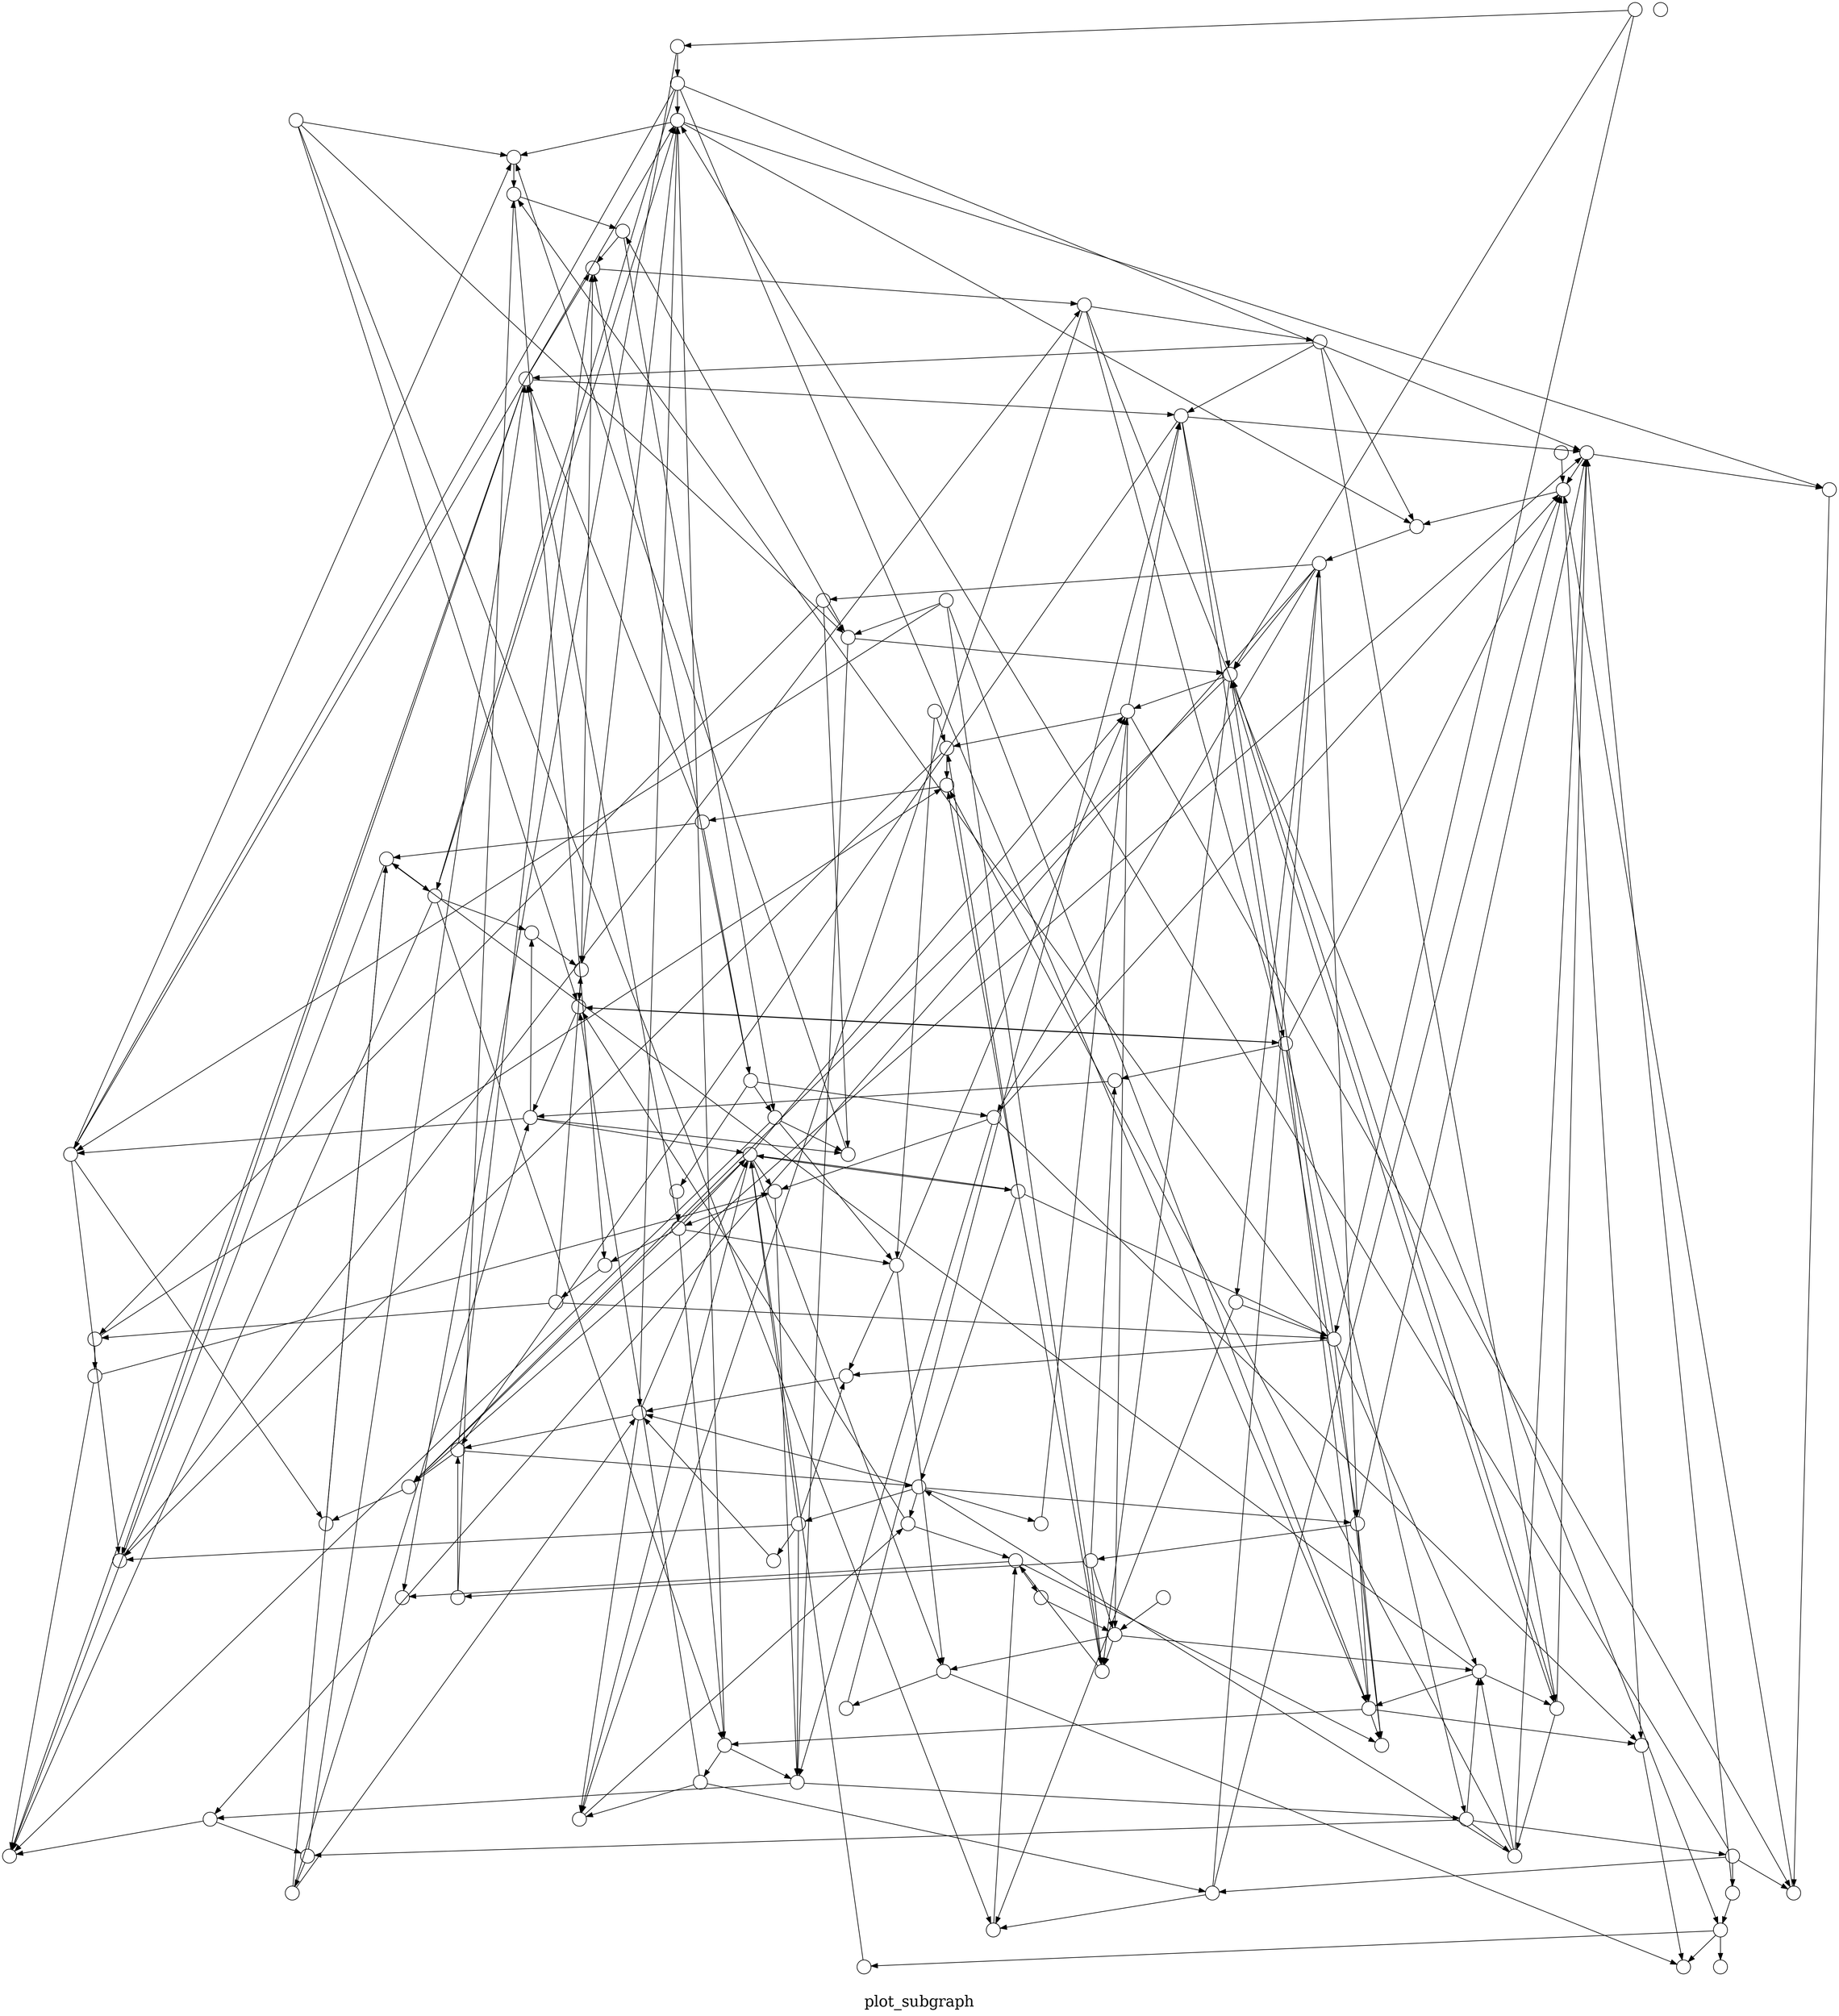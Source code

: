 /*****
plot_subgraph
*****/

digraph G {
  graph [splines=false overlap=false]
  node  [shape=ellipse, width=0.3, height=0.3, label=""]
  1 ;
  2 ;
  3 ;
  4 ;
  5 ;
  6 ;
  7 ;
  8 ;
  9 ;
  10 ;
  11 ;
  12 ;
  13 ;
  14 ;
  15 ;
  16 ;
  17 ;
  18 ;
  19 ;
  20 ;
  21 ;
  22 ;
  23 ;
  24 ;
  25 ;
  26 ;
  27 ;
  28 ;
  29 ;
  30 ;
  31 ;
  32 ;
  33 ;
  34 ;
  35 ;
  36 ;
  37 ;
  38 ;
  39 ;
  40 ;
  41 ;
  42 ;
  43 ;
  44 ;
  45 ;
  46 ;
  47 ;
  48 ;
  49 ;
  50 ;
  51 ;
  52 ;
  53 ;
  54 ;
  55 ;
  56 ;
  57 ;
  58 ;
  59 ;
  60 ;
  61 ;
  62 ;
  63 ;
  64 ;
  65 ;
  66 ;
  67 ;
  68 ;
  69 ;
  70 ;
  71 ;
  72 ;
  73 ;
  74 ;
  75 ;
  76 ;
  77 ;
  78 ;
  79 ;
  80 ;
  81 ;
  82 ;
  83 ;
  84 ;
  85 ;
  86 ;
  87 ;
  88 ;
  89 ;
  90 ;
  91 ;
  92 ;
  93 ;
  94 ;
  95 ;
  96 ;
  97 ;
  98 ;
  99 ;
  100 ;
  1 -> 39;
  1 -> 53;
  1 -> 56;
  1 -> 68;
  1 -> 79;
  2 -> 4;
  2 -> 77;
  3 -> 21;
  3 -> 26;
  3 -> 30;
  3 -> 32;
  3 -> 72;
  4 -> 32;
  4 -> 47;
  4 -> 93;
  5 -> 24;
  5 -> 30;
  5 -> 44;
  5 -> 52;
  6 -> 37;
  6 -> 46;
  6 -> 73;
  6 -> 85;
  7 -> 23;
  7 -> 35;
  7 -> 40;
  7 -> 65;
  7 -> 72;
  7 -> 96;
  8 -> 36;
  8 -> 46;
  8 -> 59;
  8 -> 95;
  9 -> 27;
  9 -> 28;
  9 -> 67;
  9 -> 89;
  10 -> 3;
  10 -> 71;
  10 -> 72;
  11 -> 1;
  11 -> 70;
  11 -> 99;
  12 -> 28;
  12 -> 38;
  12 -> 41;
  12 -> 95;
13;
  14 -> 1;
  14 -> 44;
  14 -> 63;
  14 -> 67;
  14 -> 89;
  15 -> 86;
  16 -> 46;
  18 -> 42;
  19 -> 95;
  20 -> 27;
  20 -> 39;
  20 -> 55;
  20 -> 77;
  21 -> 56;
  22 -> 16;
  22 -> 17;
  23 -> 27;
  23 -> 43;
  23 -> 54;
  24 -> 97;
  25 -> 45;
  25 -> 51;
  25 -> 80;
  25 -> 82;
  26 -> 29;
  26 -> 98;
  27 -> 29;
  27 -> 70;
  27 -> 72;
  28 -> 4;
  28 -> 24;
  29 -> 37;
  29 -> 88;
  30 -> 64;
  30 -> 86;
  30 -> 89;
  31 -> 3;
  31 -> 43;
  31 -> 68;
  33 -> 8;
  33 -> 21;
  33 -> 22;
  34 -> 7;
  34 -> 42;
  34 -> 55;
  35 -> 3;
  35 -> 55;
  36 -> 24;
  36 -> 85;
  37 -> 25;
  37 -> 68;
  38 -> 26;
  38 -> 48;
  39 -> 26;
  40 -> 73;
  40 -> 94;
  41 -> 83;
  42 -> 66;
  42 -> 79;
  43 -> 24;
  43 -> 78;
  44 -> 42;
  44 -> 53;
  45 -> 6;
  45 -> 46;
  45 -> 64;
  45 -> 79;
  46 -> 44;
  46 -> 48;
  46 -> 65;
  46 -> 72;
  47 -> 95;
  48 -> 37;
  48 -> 52;
  48 -> 62;
  49 -> 8;
  50 -> 69;
  51 -> 2;
  52 -> 2;
  52 -> 49;
  52 -> 56;
  52 -> 65;
  52 -> 92;
  53 -> 59;
  54 -> 39;
  55 -> 4;
  56 -> 48;
  56 -> 51;
  56 -> 69;
  57 -> 37;
  57 -> 76;
  57 -> 88;
  57 -> 96;
  59 -> 42;
  60 -> 1;
  60 -> 34;
  60 -> 59;
  60 -> 91;
  61 -> 70;
  61 -> 100;
  62 -> 15;
  62 -> 44;
  63 -> 1;
  63 -> 11;
  63 -> 73;
  63 -> 81;
  64 -> 5;
  64 -> 44;
  64 -> 72;
  65 -> 12;
  65 -> 32;
  65 -> 44;
  65 -> 89;
  66 -> 17;
  67 -> 1;
  67 -> 15;
  67 -> 39;
  67 -> 85;
  68 -> 77;
  69 -> 8;
  69 -> 22;
  69 -> 51;
  69 -> 61;
  69 -> 62;
  69 -> 74;
  70 -> 40;
  70 -> 75;
  71 -> 14;
  71 -> 93;
  72 -> 8;
  72 -> 28;
  72 -> 62;
  72 -> 64;
  74 -> 3;
  74 -> 36;
  74 -> 52;
  74 -> 69;
  75 -> 5;
  75 -> 30;
  75 -> 60;
  75 -> 94;
  76 -> 100;
  77 -> 82;
  77 -> 83;
  78 -> 61;
  78 -> 73;
  79 -> 7;
  80 -> 17;
  80 -> 50;
  80 -> 58;
  81 -> 68;
  82 -> 41;
  82 -> 42;
  82 -> 75;
  82 -> 77;
  82 -> 89;
  83 -> 54;
  83 -> 67;
  83 -> 69;
  83 -> 81;
  84 -> 56;
  84 -> 83;
  84 -> 86;
  85 -> 25;
  86 -> 63;
  86 -> 73;
  87 -> 56;
  88 -> 33;
  88 -> 54;
  88 -> 73;
  89 -> 11;
  89 -> 32;
  89 -> 66;
  90 -> 33;
  90 -> 36;
  91 -> 44;
  91 -> 80;
  92 -> 21;
  92 -> 69;
  92 -> 70;
  92 -> 85;
  92 -> 87;
  94 -> 6;
  94 -> 84;
  95 -> 22;
  95 -> 28;
  95 -> 30;
  96 -> 42;
  96 -> 61;
  96 -> 66;
  96 -> 70;
  97 -> 6;
  97 -> 57;
  97 -> 86;
  98 -> 31;
  99 -> 34;
  99 -> 51;
  99 -> 77;
  100 -> 6;
  100 -> 11;
  100 -> 33;
  100 -> 69;
  100 -> 98;
  label = "\nplot_subgraph\n";  fontsize=24;
}
